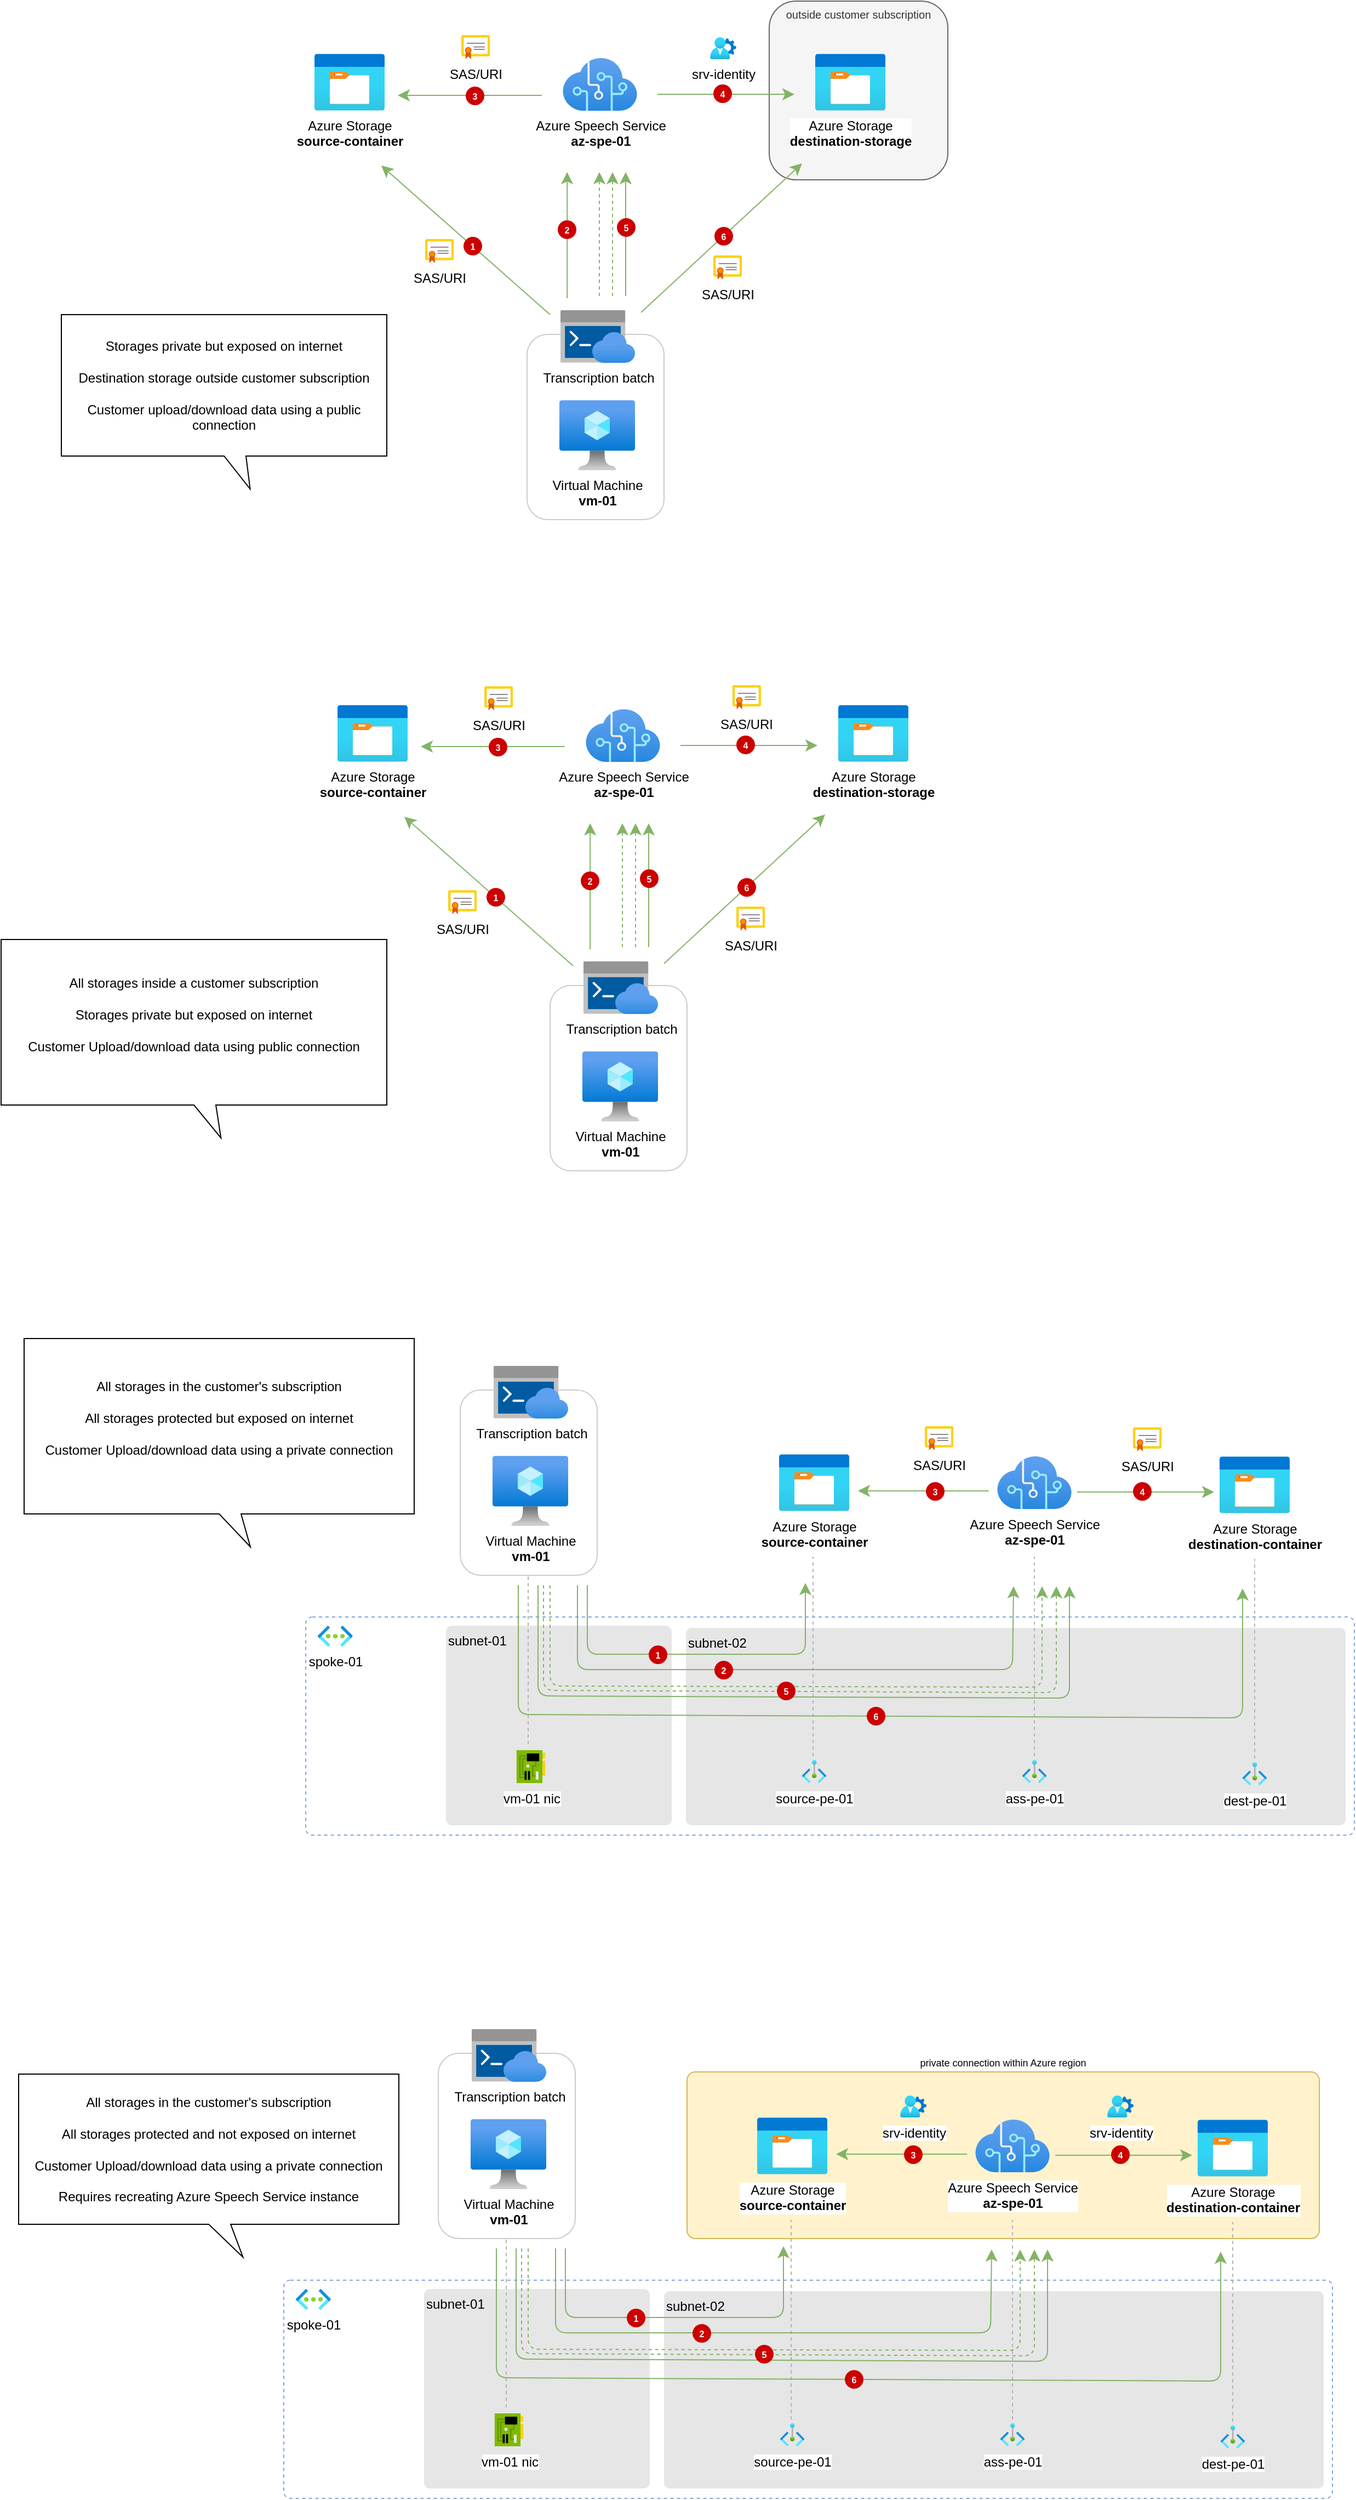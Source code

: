<mxfile version="24.2.5" type="device">
  <diagram name="Page-1" id="pKVs8s5-cChJ-_15PiiY">
    <mxGraphModel dx="1969" dy="2047" grid="0" gridSize="10" guides="1" tooltips="1" connect="1" arrows="1" fold="1" page="0" pageScale="1" pageWidth="827" pageHeight="1169" math="0" shadow="0">
      <root>
        <mxCell id="0" />
        <mxCell id="1" parent="0" />
        <mxCell id="bi552R5pM50yDAElmKXV-3" value="outside customer subscription" style="rounded=1;whiteSpace=wrap;html=1;verticalAlign=top;fontSize=10;fillColor=#f5f5f5;fontColor=#333333;strokeColor=#666666;" parent="1" vertex="1">
          <mxGeometry x="497" y="-764" width="163" height="163" as="geometry" />
        </mxCell>
        <mxCell id="yt_dxRJa0kBL0gIdh01k-79" value="&lt;span style=&quot;font-family: Helvetica; font-size: 9px; font-style: normal; font-variant-ligatures: normal; font-variant-caps: normal; font-weight: 400; letter-spacing: normal; orphans: 2; text-align: center; text-indent: 0px; text-transform: none; widows: 2; word-spacing: 0px; -webkit-text-stroke-width: 0px; white-space: normal; background-color: rgb(255, 255, 255); text-decoration-thickness: initial; text-decoration-style: initial; text-decoration-color: initial; float: none; display: inline !important;&quot;&gt;private connection within Azure region&lt;/span&gt;" style="rounded=1;whiteSpace=wrap;html=1;fillColor=#fff2cc;strokeColor=#d6b656;verticalAlign=bottom;labelPosition=center;verticalLabelPosition=top;align=center;arcSize=5;fontColor=#000000;" parent="1" vertex="1">
          <mxGeometry x="422" y="1125" width="577" height="152" as="geometry" />
        </mxCell>
        <mxCell id="yt_dxRJa0kBL0gIdh01k-26" value="" style="rounded=1;whiteSpace=wrap;html=1;fillColor=none;dashed=1;strokeColor=#7EA6E0;arcSize=3;" parent="1" vertex="1">
          <mxGeometry x="54" y="1315" width="957" height="199" as="geometry" />
        </mxCell>
        <mxCell id="yt_dxRJa0kBL0gIdh01k-30" value="subnet-02" style="rounded=1;whiteSpace=wrap;html=1;strokeColor=none;fillColor=#E6E6E6;arcSize=3;align=left;verticalAlign=top;" parent="1" vertex="1">
          <mxGeometry x="401" y="1325" width="602" height="180" as="geometry" />
        </mxCell>
        <mxCell id="yt_dxRJa0kBL0gIdh01k-27" value="subnet-01" style="rounded=1;whiteSpace=wrap;html=1;strokeColor=none;fillColor=#E6E6E6;arcSize=3;align=left;verticalAlign=top;" parent="1" vertex="1">
          <mxGeometry x="182" y="1323" width="206" height="182" as="geometry" />
        </mxCell>
        <mxCell id="yt_dxRJa0kBL0gIdh01k-53" value="" style="endArrow=classic;html=1;rounded=1;fontSize=12;startSize=8;endSize=8;curved=0;fillColor=#d5e8d4;strokeColor=#82b366;" parent="1" edge="1">
          <mxGeometry width="50" height="50" relative="1" as="geometry">
            <mxPoint x="311" y="1286" as="sourcePoint" />
            <mxPoint x="510" y="1284" as="targetPoint" />
            <Array as="points">
              <mxPoint x="311" y="1349" />
              <mxPoint x="510" y="1349" />
            </Array>
          </mxGeometry>
        </mxCell>
        <mxCell id="yt_dxRJa0kBL0gIdh01k-1" value="Azure Speech Service&lt;div&gt;&lt;b&gt;az-spe-01&lt;/b&gt;&lt;/div&gt;" style="image;aspect=fixed;html=1;points=[];align=center;fontSize=12;image=img/lib/azure2/ai_machine_learning/Cognitive_Services.svg;" parent="1" vertex="1">
          <mxGeometry x="308.5" y="-712" width="68" height="48" as="geometry" />
        </mxCell>
        <mxCell id="yt_dxRJa0kBL0gIdh01k-3" value="Azure Storage&lt;div&gt;&lt;b&gt;source-container&lt;/b&gt;&lt;/div&gt;" style="image;aspect=fixed;html=1;points=[];align=center;fontSize=12;image=img/lib/azure2/general/Storage_Container.svg;" parent="1" vertex="1">
          <mxGeometry x="82" y="-716" width="64" height="52" as="geometry" />
        </mxCell>
        <mxCell id="yt_dxRJa0kBL0gIdh01k-4" value="Azure Storage&lt;div&gt;&lt;b&gt;destination-storage&lt;/b&gt;&lt;/div&gt;" style="image;aspect=fixed;html=1;points=[];align=center;fontSize=12;image=img/lib/azure2/general/Storage_Container.svg;" parent="1" vertex="1">
          <mxGeometry x="539" y="-716" width="64" height="52" as="geometry" />
        </mxCell>
        <mxCell id="yt_dxRJa0kBL0gIdh01k-8" value="" style="endArrow=classic;html=1;rounded=0;fontSize=12;startSize=8;endSize=8;curved=1;fillColor=#d5e8d4;strokeColor=#82b366;" parent="1" edge="1">
          <mxGeometry width="50" height="50" relative="1" as="geometry">
            <mxPoint x="297" y="-478" as="sourcePoint" />
            <mxPoint x="143" y="-614" as="targetPoint" />
          </mxGeometry>
        </mxCell>
        <mxCell id="yt_dxRJa0kBL0gIdh01k-9" value="" style="endArrow=classic;html=1;rounded=0;fontSize=12;startSize=8;endSize=8;curved=1;fillColor=#d5e8d4;strokeColor=#82b366;" parent="1" edge="1">
          <mxGeometry width="50" height="50" relative="1" as="geometry">
            <mxPoint x="395" y="-679" as="sourcePoint" />
            <mxPoint x="520" y="-679" as="targetPoint" />
          </mxGeometry>
        </mxCell>
        <mxCell id="yt_dxRJa0kBL0gIdh01k-10" value="" style="endArrow=classic;html=1;rounded=0;fontSize=12;startSize=8;endSize=8;curved=1;fillColor=#d5e8d4;strokeColor=#82b366;" parent="1" edge="1">
          <mxGeometry width="50" height="50" relative="1" as="geometry">
            <mxPoint x="312.58" y="-493" as="sourcePoint" />
            <mxPoint x="312.58" y="-608" as="targetPoint" />
          </mxGeometry>
        </mxCell>
        <mxCell id="yt_dxRJa0kBL0gIdh01k-11" value="" style="endArrow=classic;html=1;rounded=0;fontSize=12;startSize=8;endSize=8;curved=1;fillColor=#d5e8d4;strokeColor=#82b366;" parent="1" edge="1">
          <mxGeometry width="50" height="50" relative="1" as="geometry">
            <mxPoint x="289.5" y="-678" as="sourcePoint" />
            <mxPoint x="158" y="-678" as="targetPoint" />
          </mxGeometry>
        </mxCell>
        <mxCell id="yt_dxRJa0kBL0gIdh01k-12" value="" style="endArrow=classic;html=1;rounded=0;fontSize=12;startSize=8;endSize=8;curved=1;fillColor=#d5e8d4;strokeColor=#82b366;dashed=1;" parent="1" edge="1">
          <mxGeometry width="50" height="50" relative="1" as="geometry">
            <mxPoint x="342" y="-495" as="sourcePoint" />
            <mxPoint x="342" y="-608" as="targetPoint" />
          </mxGeometry>
        </mxCell>
        <mxCell id="yt_dxRJa0kBL0gIdh01k-13" value="" style="endArrow=classic;html=1;rounded=0;fontSize=12;startSize=8;endSize=8;curved=1;fillColor=#d5e8d4;strokeColor=#82b366;" parent="1" edge="1">
          <mxGeometry width="50" height="50" relative="1" as="geometry">
            <mxPoint x="380" y="-480" as="sourcePoint" />
            <mxPoint x="527" y="-616" as="targetPoint" />
          </mxGeometry>
        </mxCell>
        <mxCell id="yt_dxRJa0kBL0gIdh01k-14" value="1" style="ellipse;whiteSpace=wrap;html=1;aspect=fixed;strokeColor=none;fillColor=#CC0000;fontColor=#FFFFFF;fontStyle=1;fontSize=8;" parent="1" vertex="1">
          <mxGeometry x="218" y="-549" width="17" height="17" as="geometry" />
        </mxCell>
        <mxCell id="yt_dxRJa0kBL0gIdh01k-15" value="2" style="ellipse;whiteSpace=wrap;html=1;aspect=fixed;strokeColor=none;fillColor=#CC0000;fontColor=#FFFFFF;fontStyle=1;fontSize=8;" parent="1" vertex="1">
          <mxGeometry x="304" y="-564" width="17" height="17" as="geometry" />
        </mxCell>
        <mxCell id="yt_dxRJa0kBL0gIdh01k-16" value="3" style="ellipse;whiteSpace=wrap;html=1;aspect=fixed;strokeColor=none;fillColor=#CC0000;fontColor=#FFFFFF;fontStyle=1;fontSize=8;" parent="1" vertex="1">
          <mxGeometry x="220" y="-686" width="17" height="17" as="geometry" />
        </mxCell>
        <mxCell id="yt_dxRJa0kBL0gIdh01k-17" value="4" style="ellipse;whiteSpace=wrap;html=1;aspect=fixed;strokeColor=none;fillColor=#CC0000;fontColor=#FFFFFF;fontStyle=1;fontSize=8;" parent="1" vertex="1">
          <mxGeometry x="446" y="-688" width="17" height="17" as="geometry" />
        </mxCell>
        <mxCell id="yt_dxRJa0kBL0gIdh01k-19" value="6" style="ellipse;whiteSpace=wrap;html=1;aspect=fixed;strokeColor=none;fillColor=#CC0000;fontColor=#FFFFFF;fontStyle=1;fontSize=8;" parent="1" vertex="1">
          <mxGeometry x="447" y="-558" width="17" height="17" as="geometry" />
        </mxCell>
        <mxCell id="yt_dxRJa0kBL0gIdh01k-22" value="" style="endArrow=classic;html=1;rounded=0;fontSize=12;startSize=8;endSize=8;curved=1;fillColor=#d5e8d4;strokeColor=#82b366;dashed=1;" parent="1" edge="1">
          <mxGeometry width="50" height="50" relative="1" as="geometry">
            <mxPoint x="354" y="-495" as="sourcePoint" />
            <mxPoint x="354" y="-608" as="targetPoint" />
          </mxGeometry>
        </mxCell>
        <mxCell id="yt_dxRJa0kBL0gIdh01k-23" value="" style="endArrow=classic;html=1;rounded=0;fontSize=12;startSize=8;endSize=8;curved=1;fillColor=#d5e8d4;strokeColor=#82b366;" parent="1" edge="1">
          <mxGeometry width="50" height="50" relative="1" as="geometry">
            <mxPoint x="366" y="-495" as="sourcePoint" />
            <mxPoint x="366" y="-608" as="targetPoint" />
          </mxGeometry>
        </mxCell>
        <mxCell id="yt_dxRJa0kBL0gIdh01k-18" value="5" style="ellipse;whiteSpace=wrap;html=1;aspect=fixed;strokeColor=none;fillColor=#CC0000;fontColor=#FFFFFF;fontStyle=1;fontSize=8;" parent="1" vertex="1">
          <mxGeometry x="358" y="-566" width="17" height="17" as="geometry" />
        </mxCell>
        <mxCell id="yt_dxRJa0kBL0gIdh01k-24" value="Azure Storage&lt;div&gt;&lt;b&gt;source-container&lt;/b&gt;&lt;/div&gt;" style="image;aspect=fixed;html=1;points=[];align=center;fontSize=12;image=img/lib/azure2/general/Storage_Container.svg;" parent="1" vertex="1">
          <mxGeometry x="486" y="1166.5" width="64" height="52" as="geometry" />
        </mxCell>
        <mxCell id="yt_dxRJa0kBL0gIdh01k-25" value="spoke-01" style="image;aspect=fixed;html=1;points=[];align=center;fontSize=12;image=img/lib/azure2/networking/Virtual_Networks.svg;" parent="1" vertex="1">
          <mxGeometry x="65" y="1323" width="31.83" height="19" as="geometry" />
        </mxCell>
        <mxCell id="yt_dxRJa0kBL0gIdh01k-31" value="Azure Storage&lt;div&gt;&lt;b&gt;destination-container&lt;/b&gt;&lt;/div&gt;" style="image;aspect=fixed;html=1;points=[];align=center;fontSize=12;image=img/lib/azure2/general/Storage_Container.svg;" parent="1" vertex="1">
          <mxGeometry x="888" y="1168.5" width="64" height="52" as="geometry" />
        </mxCell>
        <mxCell id="yt_dxRJa0kBL0gIdh01k-32" value="source-pe-01" style="image;aspect=fixed;html=1;points=[];align=center;fontSize=12;image=img/lib/azure2/other/Private_Endpoints.svg;" parent="1" vertex="1">
          <mxGeometry x="506.96" y="1445.5" width="22.08" height="21" as="geometry" />
        </mxCell>
        <mxCell id="yt_dxRJa0kBL0gIdh01k-33" value="dest-pe-01" style="image;aspect=fixed;html=1;points=[];align=center;fontSize=12;image=img/lib/azure2/other/Private_Endpoints.svg;" parent="1" vertex="1">
          <mxGeometry x="908.96" y="1447.5" width="22.08" height="21" as="geometry" />
        </mxCell>
        <mxCell id="yt_dxRJa0kBL0gIdh01k-34" value="vm-01 nic" style="image;sketch=0;aspect=fixed;html=1;points=[];align=center;fontSize=12;image=img/lib/mscae/NetworkInterfaceCard.svg;" parent="1" vertex="1">
          <mxGeometry x="246.3" y="1436.5" width="26.4" height="30" as="geometry" />
        </mxCell>
        <mxCell id="yt_dxRJa0kBL0gIdh01k-35" value="" style="endArrow=none;dashed=1;html=1;strokeWidth=1;rounded=0;fontSize=12;startSize=8;endSize=8;curved=1;fillColor=#f5f5f5;strokeColor=#B3B3B3;" parent="1" edge="1">
          <mxGeometry width="50" height="50" relative="1" as="geometry">
            <mxPoint x="257" y="1431" as="sourcePoint" />
            <mxPoint x="257" y="1278" as="targetPoint" />
          </mxGeometry>
        </mxCell>
        <mxCell id="yt_dxRJa0kBL0gIdh01k-36" value="" style="group" parent="1" vertex="1" connectable="0">
          <mxGeometry x="195" y="1086" width="125" height="191" as="geometry" />
        </mxCell>
        <mxCell id="yt_dxRJa0kBL0gIdh01k-7" value="" style="rounded=1;whiteSpace=wrap;html=1;fillColor=none;strokeColor=#CCCCCC;" parent="yt_dxRJa0kBL0gIdh01k-36" vertex="1">
          <mxGeometry y="22" width="125" height="169" as="geometry" />
        </mxCell>
        <mxCell id="yt_dxRJa0kBL0gIdh01k-5" value="Transcription batch" style="image;aspect=fixed;html=1;points=[];align=center;fontSize=12;image=img/lib/azure2/preview/Azure_Cloud_Shell.svg;" parent="yt_dxRJa0kBL0gIdh01k-36" vertex="1">
          <mxGeometry x="30.5" width="68" height="48" as="geometry" />
        </mxCell>
        <mxCell id="yt_dxRJa0kBL0gIdh01k-6" value="Virtual Machine&lt;div&gt;&lt;b&gt;vm-01&lt;/b&gt;&lt;/div&gt;" style="image;aspect=fixed;html=1;points=[];align=center;fontSize=12;image=img/lib/azure2/compute/Virtual_Machine.svg;" parent="yt_dxRJa0kBL0gIdh01k-36" vertex="1">
          <mxGeometry x="29.5" y="82" width="69" height="64" as="geometry" />
        </mxCell>
        <mxCell id="yt_dxRJa0kBL0gIdh01k-37" value="" style="group" parent="1" vertex="1" connectable="0">
          <mxGeometry x="276" y="-482" width="125" height="191" as="geometry" />
        </mxCell>
        <mxCell id="yt_dxRJa0kBL0gIdh01k-38" value="" style="rounded=1;whiteSpace=wrap;html=1;fillColor=none;strokeColor=#CCCCCC;" parent="yt_dxRJa0kBL0gIdh01k-37" vertex="1">
          <mxGeometry y="22" width="125" height="169" as="geometry" />
        </mxCell>
        <mxCell id="yt_dxRJa0kBL0gIdh01k-39" value="Transcription batch" style="image;aspect=fixed;html=1;points=[];align=center;fontSize=12;image=img/lib/azure2/preview/Azure_Cloud_Shell.svg;" parent="yt_dxRJa0kBL0gIdh01k-37" vertex="1">
          <mxGeometry x="30.5" width="68" height="48" as="geometry" />
        </mxCell>
        <mxCell id="yt_dxRJa0kBL0gIdh01k-40" value="Virtual Machine&lt;div&gt;&lt;b&gt;vm-01&lt;/b&gt;&lt;/div&gt;" style="image;aspect=fixed;html=1;points=[];align=center;fontSize=12;image=img/lib/azure2/compute/Virtual_Machine.svg;" parent="yt_dxRJa0kBL0gIdh01k-37" vertex="1">
          <mxGeometry x="29.5" y="82" width="69" height="64" as="geometry" />
        </mxCell>
        <mxCell id="yt_dxRJa0kBL0gIdh01k-41" value="" style="endArrow=none;dashed=1;html=1;strokeWidth=1;rounded=0;fontSize=12;startSize=8;endSize=8;curved=1;fillColor=#f5f5f5;strokeColor=#B3B3B3;" parent="1" edge="1">
          <mxGeometry width="50" height="50" relative="1" as="geometry">
            <mxPoint x="517" y="1442" as="sourcePoint" />
            <mxPoint x="517" y="1260" as="targetPoint" />
          </mxGeometry>
        </mxCell>
        <mxCell id="yt_dxRJa0kBL0gIdh01k-42" value="" style="endArrow=none;dashed=1;html=1;strokeWidth=1;rounded=0;fontSize=12;startSize=8;endSize=8;curved=1;fillColor=#f5f5f5;strokeColor=#B3B3B3;" parent="1" edge="1">
          <mxGeometry width="50" height="50" relative="1" as="geometry">
            <mxPoint x="920" y="1444" as="sourcePoint" />
            <mxPoint x="920" y="1262" as="targetPoint" />
          </mxGeometry>
        </mxCell>
        <mxCell id="yt_dxRJa0kBL0gIdh01k-43" value="Azure Speech Service&lt;div&gt;&lt;b&gt;az-spe-01&lt;/b&gt;&lt;/div&gt;" style="image;aspect=fixed;html=1;points=[];align=center;fontSize=12;image=img/lib/azure2/ai_machine_learning/Cognitive_Services.svg;" parent="1" vertex="1">
          <mxGeometry x="685" y="1168.5" width="68" height="48" as="geometry" />
        </mxCell>
        <mxCell id="yt_dxRJa0kBL0gIdh01k-46" value="ass-pe-01" style="image;aspect=fixed;html=1;points=[];align=center;fontSize=12;image=img/lib/azure2/other/Private_Endpoints.svg;" parent="1" vertex="1">
          <mxGeometry x="707.96" y="1445.5" width="22.08" height="21" as="geometry" />
        </mxCell>
        <mxCell id="yt_dxRJa0kBL0gIdh01k-47" value="" style="endArrow=none;dashed=1;html=1;strokeWidth=1;rounded=0;fontSize=12;startSize=8;endSize=8;curved=1;fillColor=#f5f5f5;strokeColor=#B3B3B3;" parent="1" edge="1">
          <mxGeometry width="50" height="50" relative="1" as="geometry">
            <mxPoint x="719" y="1442" as="sourcePoint" />
            <mxPoint x="719" y="1260" as="targetPoint" />
          </mxGeometry>
        </mxCell>
        <mxCell id="yt_dxRJa0kBL0gIdh01k-52" value="" style="endArrow=classic;html=1;rounded=1;fontSize=12;startSize=8;endSize=8;curved=0;fillColor=#d5e8d4;strokeColor=#82b366;" parent="1" edge="1">
          <mxGeometry width="50" height="50" relative="1" as="geometry">
            <mxPoint x="302" y="1286" as="sourcePoint" />
            <mxPoint x="700" y="1287" as="targetPoint" />
            <Array as="points">
              <mxPoint x="302" y="1363" />
              <mxPoint x="699" y="1363" />
            </Array>
          </mxGeometry>
        </mxCell>
        <mxCell id="yt_dxRJa0kBL0gIdh01k-50" value="1" style="ellipse;whiteSpace=wrap;html=1;aspect=fixed;strokeColor=none;fillColor=#CC0000;fontColor=#FFFFFF;fontStyle=1;fontSize=8;" parent="1" vertex="1">
          <mxGeometry x="367" y="1341" width="17" height="17" as="geometry" />
        </mxCell>
        <mxCell id="yt_dxRJa0kBL0gIdh01k-54" value="2" style="ellipse;whiteSpace=wrap;html=1;aspect=fixed;strokeColor=none;fillColor=#CC0000;fontColor=#FFFFFF;fontStyle=1;fontSize=8;" parent="1" vertex="1">
          <mxGeometry x="427" y="1355" width="17" height="17" as="geometry" />
        </mxCell>
        <mxCell id="yt_dxRJa0kBL0gIdh01k-57" value="" style="endArrow=classic;html=1;rounded=0;fontSize=12;startSize=8;endSize=8;curved=1;fillColor=#d5e8d4;strokeColor=#82b366;" parent="1" edge="1">
          <mxGeometry width="50" height="50" relative="1" as="geometry">
            <mxPoint x="677.5" y="1200" as="sourcePoint" />
            <mxPoint x="558" y="1200" as="targetPoint" />
          </mxGeometry>
        </mxCell>
        <mxCell id="yt_dxRJa0kBL0gIdh01k-58" value="3" style="ellipse;whiteSpace=wrap;html=1;aspect=fixed;strokeColor=none;fillColor=#CC0000;fontColor=#FFFFFF;fontStyle=1;fontSize=8;" parent="1" vertex="1">
          <mxGeometry x="620" y="1192" width="17" height="17" as="geometry" />
        </mxCell>
        <mxCell id="yt_dxRJa0kBL0gIdh01k-59" value="" style="endArrow=classic;html=1;rounded=0;fontSize=12;startSize=8;endSize=8;curved=1;fillColor=#d5e8d4;strokeColor=#82b366;" parent="1" edge="1">
          <mxGeometry width="50" height="50" relative="1" as="geometry">
            <mxPoint x="758" y="1201" as="sourcePoint" />
            <mxPoint x="883" y="1201" as="targetPoint" />
          </mxGeometry>
        </mxCell>
        <mxCell id="yt_dxRJa0kBL0gIdh01k-60" value="4" style="ellipse;whiteSpace=wrap;html=1;aspect=fixed;strokeColor=none;fillColor=#CC0000;fontColor=#FFFFFF;fontStyle=1;fontSize=8;" parent="1" vertex="1">
          <mxGeometry x="809" y="1192" width="17" height="17" as="geometry" />
        </mxCell>
        <mxCell id="yt_dxRJa0kBL0gIdh01k-62" value="" style="endArrow=classic;html=1;rounded=1;fontSize=12;startSize=8;endSize=8;curved=0;fillColor=#d5e8d4;strokeColor=#82b366;dashed=1;" parent="1" edge="1">
          <mxGeometry width="50" height="50" relative="1" as="geometry">
            <mxPoint x="271" y="1286" as="sourcePoint" />
            <mxPoint x="739" y="1287" as="targetPoint" />
            <Array as="points">
              <mxPoint x="271" y="1382" />
              <mxPoint x="739" y="1384" />
            </Array>
          </mxGeometry>
        </mxCell>
        <mxCell id="yt_dxRJa0kBL0gIdh01k-63" value="" style="endArrow=classic;html=1;rounded=1;fontSize=12;startSize=8;endSize=8;curved=0;fillColor=#d5e8d4;strokeColor=#82b366;dashed=1;" parent="1" edge="1">
          <mxGeometry width="50" height="50" relative="1" as="geometry">
            <mxPoint x="277" y="1286" as="sourcePoint" />
            <mxPoint x="726" y="1287" as="targetPoint" />
            <Array as="points">
              <mxPoint x="277" y="1378" />
              <mxPoint x="726" y="1379" />
            </Array>
          </mxGeometry>
        </mxCell>
        <mxCell id="yt_dxRJa0kBL0gIdh01k-64" value="" style="endArrow=classic;html=1;rounded=1;fontSize=12;startSize=8;endSize=8;curved=0;fillColor=#d5e8d4;strokeColor=#82b366;" parent="1" edge="1">
          <mxGeometry width="50" height="50" relative="1" as="geometry">
            <mxPoint x="266" y="1286" as="sourcePoint" />
            <mxPoint x="751" y="1287" as="targetPoint" />
            <Array as="points">
              <mxPoint x="266" y="1387" />
              <mxPoint x="751" y="1389" />
            </Array>
          </mxGeometry>
        </mxCell>
        <mxCell id="yt_dxRJa0kBL0gIdh01k-65" value="5" style="ellipse;whiteSpace=wrap;html=1;aspect=fixed;strokeColor=none;fillColor=#CC0000;fontColor=#FFFFFF;fontStyle=1;fontSize=8;" parent="1" vertex="1">
          <mxGeometry x="484" y="1374" width="17" height="17" as="geometry" />
        </mxCell>
        <mxCell id="yt_dxRJa0kBL0gIdh01k-66" value="" style="endArrow=classic;html=1;rounded=1;fontSize=12;startSize=8;endSize=8;curved=0;fillColor=#d5e8d4;strokeColor=#82b366;" parent="1" edge="1">
          <mxGeometry width="50" height="50" relative="1" as="geometry">
            <mxPoint x="248" y="1286" as="sourcePoint" />
            <mxPoint x="909" y="1289" as="targetPoint" />
            <Array as="points">
              <mxPoint x="248" y="1404" />
              <mxPoint x="909" y="1407" />
            </Array>
          </mxGeometry>
        </mxCell>
        <mxCell id="yt_dxRJa0kBL0gIdh01k-67" value="6" style="ellipse;whiteSpace=wrap;html=1;aspect=fixed;strokeColor=none;fillColor=#CC0000;fontColor=#FFFFFF;fontStyle=1;fontSize=8;" parent="1" vertex="1">
          <mxGeometry x="566" y="1397" width="17" height="17" as="geometry" />
        </mxCell>
        <mxCell id="yt_dxRJa0kBL0gIdh01k-81" value="srv-identity" style="image;aspect=fixed;html=1;points=[];align=center;fontSize=12;image=img/lib/azure2/identity/User_Settings.svg;" parent="1" vertex="1">
          <mxGeometry x="616.56" y="1146.5" width="23.89" height="20" as="geometry" />
        </mxCell>
        <mxCell id="yt_dxRJa0kBL0gIdh01k-82" value="SAS/URI" style="image;sketch=0;aspect=fixed;html=1;points=[];align=center;fontSize=12;image=img/lib/mscae/Certificate.svg;" parent="1" vertex="1">
          <mxGeometry x="216" y="-733" width="26.19" height="22" as="geometry" />
        </mxCell>
        <mxCell id="yt_dxRJa0kBL0gIdh01k-83" value="SAS/URI" style="image;sketch=0;aspect=fixed;html=1;points=[];align=center;fontSize=12;image=img/lib/mscae/Certificate.svg;" parent="1" vertex="1">
          <mxGeometry x="446" y="-532" width="26.19" height="22" as="geometry" />
        </mxCell>
        <mxCell id="yt_dxRJa0kBL0gIdh01k-84" value="srv-identity" style="image;aspect=fixed;html=1;points=[];align=center;fontSize=12;image=img/lib/azure2/identity/User_Settings.svg;" parent="1" vertex="1">
          <mxGeometry x="805.56" y="1146.5" width="23.89" height="20" as="geometry" />
        </mxCell>
        <mxCell id="bi552R5pM50yDAElmKXV-2" value="srv-identity" style="image;aspect=fixed;html=1;points=[];align=center;fontSize=12;image=img/lib/azure2/identity/User_Settings.svg;" parent="1" vertex="1">
          <mxGeometry x="443.0" y="-731" width="23.89" height="20" as="geometry" />
        </mxCell>
        <mxCell id="bi552R5pM50yDAElmKXV-4" value="SAS/URI" style="image;sketch=0;aspect=fixed;html=1;points=[];align=center;fontSize=12;image=img/lib/mscae/Certificate.svg;" parent="1" vertex="1">
          <mxGeometry x="183" y="-547" width="26.19" height="22" as="geometry" />
        </mxCell>
        <mxCell id="bi552R5pM50yDAElmKXV-7" value="Azure Speech Service&lt;div&gt;&lt;b&gt;az-spe-01&lt;/b&gt;&lt;/div&gt;" style="image;aspect=fixed;html=1;points=[];align=center;fontSize=12;image=img/lib/azure2/ai_machine_learning/Cognitive_Services.svg;" parent="1" vertex="1">
          <mxGeometry x="329.5" y="-118" width="68" height="48" as="geometry" />
        </mxCell>
        <mxCell id="bi552R5pM50yDAElmKXV-8" value="Azure Storage&lt;div&gt;&lt;b&gt;source-container&lt;/b&gt;&lt;/div&gt;" style="image;aspect=fixed;html=1;points=[];align=center;fontSize=12;image=img/lib/azure2/general/Storage_Container.svg;" parent="1" vertex="1">
          <mxGeometry x="103" y="-122" width="64" height="52" as="geometry" />
        </mxCell>
        <mxCell id="bi552R5pM50yDAElmKXV-9" value="Azure Storage&lt;div&gt;&lt;b&gt;destination-storage&lt;/b&gt;&lt;/div&gt;" style="image;aspect=fixed;html=1;points=[];align=center;fontSize=12;image=img/lib/azure2/general/Storage_Container.svg;" parent="1" vertex="1">
          <mxGeometry x="560" y="-122" width="64" height="52" as="geometry" />
        </mxCell>
        <mxCell id="bi552R5pM50yDAElmKXV-10" value="" style="endArrow=classic;html=1;rounded=0;fontSize=12;startSize=8;endSize=8;curved=1;fillColor=#d5e8d4;strokeColor=#82b366;" parent="1" edge="1">
          <mxGeometry width="50" height="50" relative="1" as="geometry">
            <mxPoint x="318" y="116" as="sourcePoint" />
            <mxPoint x="164" y="-20" as="targetPoint" />
          </mxGeometry>
        </mxCell>
        <mxCell id="bi552R5pM50yDAElmKXV-11" value="" style="endArrow=classic;html=1;rounded=0;fontSize=12;startSize=8;endSize=8;curved=1;fillColor=#d5e8d4;strokeColor=#82b366;" parent="1" edge="1">
          <mxGeometry width="50" height="50" relative="1" as="geometry">
            <mxPoint x="416" y="-85" as="sourcePoint" />
            <mxPoint x="541" y="-85" as="targetPoint" />
          </mxGeometry>
        </mxCell>
        <mxCell id="bi552R5pM50yDAElmKXV-12" value="" style="endArrow=classic;html=1;rounded=0;fontSize=12;startSize=8;endSize=8;curved=1;fillColor=#d5e8d4;strokeColor=#82b366;" parent="1" edge="1">
          <mxGeometry width="50" height="50" relative="1" as="geometry">
            <mxPoint x="333.58" y="101" as="sourcePoint" />
            <mxPoint x="333.58" y="-14" as="targetPoint" />
          </mxGeometry>
        </mxCell>
        <mxCell id="bi552R5pM50yDAElmKXV-13" value="" style="endArrow=classic;html=1;rounded=0;fontSize=12;startSize=8;endSize=8;curved=1;fillColor=#d5e8d4;strokeColor=#82b366;" parent="1" edge="1">
          <mxGeometry width="50" height="50" relative="1" as="geometry">
            <mxPoint x="310.5" y="-84" as="sourcePoint" />
            <mxPoint x="179" y="-84" as="targetPoint" />
          </mxGeometry>
        </mxCell>
        <mxCell id="bi552R5pM50yDAElmKXV-14" value="" style="endArrow=classic;html=1;rounded=0;fontSize=12;startSize=8;endSize=8;curved=1;fillColor=#d5e8d4;strokeColor=#82b366;dashed=1;" parent="1" edge="1">
          <mxGeometry width="50" height="50" relative="1" as="geometry">
            <mxPoint x="363" y="99" as="sourcePoint" />
            <mxPoint x="363" y="-14" as="targetPoint" />
          </mxGeometry>
        </mxCell>
        <mxCell id="bi552R5pM50yDAElmKXV-15" value="" style="endArrow=classic;html=1;rounded=0;fontSize=12;startSize=8;endSize=8;curved=1;fillColor=#d5e8d4;strokeColor=#82b366;" parent="1" edge="1">
          <mxGeometry width="50" height="50" relative="1" as="geometry">
            <mxPoint x="401" y="114" as="sourcePoint" />
            <mxPoint x="548" y="-22" as="targetPoint" />
          </mxGeometry>
        </mxCell>
        <mxCell id="bi552R5pM50yDAElmKXV-16" value="1" style="ellipse;whiteSpace=wrap;html=1;aspect=fixed;strokeColor=none;fillColor=#CC0000;fontColor=#FFFFFF;fontStyle=1;fontSize=8;" parent="1" vertex="1">
          <mxGeometry x="239" y="45" width="17" height="17" as="geometry" />
        </mxCell>
        <mxCell id="bi552R5pM50yDAElmKXV-17" value="2" style="ellipse;whiteSpace=wrap;html=1;aspect=fixed;strokeColor=none;fillColor=#CC0000;fontColor=#FFFFFF;fontStyle=1;fontSize=8;" parent="1" vertex="1">
          <mxGeometry x="325" y="30" width="17" height="17" as="geometry" />
        </mxCell>
        <mxCell id="bi552R5pM50yDAElmKXV-18" value="3" style="ellipse;whiteSpace=wrap;html=1;aspect=fixed;strokeColor=none;fillColor=#CC0000;fontColor=#FFFFFF;fontStyle=1;fontSize=8;" parent="1" vertex="1">
          <mxGeometry x="241" y="-92" width="17" height="17" as="geometry" />
        </mxCell>
        <mxCell id="bi552R5pM50yDAElmKXV-19" value="4" style="ellipse;whiteSpace=wrap;html=1;aspect=fixed;strokeColor=none;fillColor=#CC0000;fontColor=#FFFFFF;fontStyle=1;fontSize=8;" parent="1" vertex="1">
          <mxGeometry x="467" y="-94" width="17" height="17" as="geometry" />
        </mxCell>
        <mxCell id="bi552R5pM50yDAElmKXV-20" value="6" style="ellipse;whiteSpace=wrap;html=1;aspect=fixed;strokeColor=none;fillColor=#CC0000;fontColor=#FFFFFF;fontStyle=1;fontSize=8;" parent="1" vertex="1">
          <mxGeometry x="468" y="36" width="17" height="17" as="geometry" />
        </mxCell>
        <mxCell id="bi552R5pM50yDAElmKXV-21" value="" style="endArrow=classic;html=1;rounded=0;fontSize=12;startSize=8;endSize=8;curved=1;fillColor=#d5e8d4;strokeColor=#82b366;dashed=1;" parent="1" edge="1">
          <mxGeometry width="50" height="50" relative="1" as="geometry">
            <mxPoint x="375" y="99" as="sourcePoint" />
            <mxPoint x="375" y="-14" as="targetPoint" />
          </mxGeometry>
        </mxCell>
        <mxCell id="bi552R5pM50yDAElmKXV-22" value="" style="endArrow=classic;html=1;rounded=0;fontSize=12;startSize=8;endSize=8;curved=1;fillColor=#d5e8d4;strokeColor=#82b366;" parent="1" edge="1">
          <mxGeometry width="50" height="50" relative="1" as="geometry">
            <mxPoint x="387" y="99" as="sourcePoint" />
            <mxPoint x="387" y="-14" as="targetPoint" />
          </mxGeometry>
        </mxCell>
        <mxCell id="bi552R5pM50yDAElmKXV-23" value="5" style="ellipse;whiteSpace=wrap;html=1;aspect=fixed;strokeColor=none;fillColor=#CC0000;fontColor=#FFFFFF;fontStyle=1;fontSize=8;" parent="1" vertex="1">
          <mxGeometry x="379" y="28" width="17" height="17" as="geometry" />
        </mxCell>
        <mxCell id="bi552R5pM50yDAElmKXV-24" value="" style="group" parent="1" vertex="1" connectable="0">
          <mxGeometry x="297" y="112" width="125" height="191" as="geometry" />
        </mxCell>
        <mxCell id="bi552R5pM50yDAElmKXV-25" value="" style="rounded=1;whiteSpace=wrap;html=1;fillColor=none;strokeColor=#CCCCCC;" parent="bi552R5pM50yDAElmKXV-24" vertex="1">
          <mxGeometry y="22" width="125" height="169" as="geometry" />
        </mxCell>
        <mxCell id="bi552R5pM50yDAElmKXV-26" value="Transcription batch" style="image;aspect=fixed;html=1;points=[];align=center;fontSize=12;image=img/lib/azure2/preview/Azure_Cloud_Shell.svg;" parent="bi552R5pM50yDAElmKXV-24" vertex="1">
          <mxGeometry x="30.5" width="68" height="48" as="geometry" />
        </mxCell>
        <mxCell id="bi552R5pM50yDAElmKXV-27" value="Virtual Machine&lt;div&gt;&lt;b&gt;vm-01&lt;/b&gt;&lt;/div&gt;" style="image;aspect=fixed;html=1;points=[];align=center;fontSize=12;image=img/lib/azure2/compute/Virtual_Machine.svg;" parent="bi552R5pM50yDAElmKXV-24" vertex="1">
          <mxGeometry x="29.5" y="82" width="69" height="64" as="geometry" />
        </mxCell>
        <mxCell id="bi552R5pM50yDAElmKXV-28" value="SAS/URI" style="image;sketch=0;aspect=fixed;html=1;points=[];align=center;fontSize=12;image=img/lib/mscae/Certificate.svg;" parent="1" vertex="1">
          <mxGeometry x="237" y="-139" width="26.19" height="22" as="geometry" />
        </mxCell>
        <mxCell id="bi552R5pM50yDAElmKXV-29" value="SAS/URI" style="image;sketch=0;aspect=fixed;html=1;points=[];align=center;fontSize=12;image=img/lib/mscae/Certificate.svg;" parent="1" vertex="1">
          <mxGeometry x="467" y="62" width="26.19" height="22" as="geometry" />
        </mxCell>
        <mxCell id="bi552R5pM50yDAElmKXV-31" value="SAS/URI" style="image;sketch=0;aspect=fixed;html=1;points=[];align=center;fontSize=12;image=img/lib/mscae/Certificate.svg;" parent="1" vertex="1">
          <mxGeometry x="204" y="47" width="26.19" height="22" as="geometry" />
        </mxCell>
        <mxCell id="bi552R5pM50yDAElmKXV-32" value="SAS/URI" style="image;sketch=0;aspect=fixed;html=1;points=[];align=center;fontSize=12;image=img/lib/mscae/Certificate.svg;" parent="1" vertex="1">
          <mxGeometry x="463.4" y="-140" width="26.19" height="22" as="geometry" />
        </mxCell>
        <mxCell id="bi552R5pM50yDAElmKXV-33" value="All storages in the customer&#39;s subscription&lt;br&gt;&lt;br&gt;&lt;div&gt;All storages protected but exposed on internet&lt;br&gt;&lt;br&gt;&lt;/div&gt;&lt;div&gt;Customer Upload/download data using a private connection&lt;br&gt;&lt;br&gt;&lt;/div&gt;" style="shape=callout;whiteSpace=wrap;html=1;perimeter=calloutPerimeter;position2=0.58;" parent="1" vertex="1">
          <mxGeometry x="-183" y="456" width="356" height="190" as="geometry" />
        </mxCell>
        <mxCell id="bi552R5pM50yDAElmKXV-35" value="" style="rounded=1;whiteSpace=wrap;html=1;fillColor=none;dashed=1;strokeColor=#7EA6E0;arcSize=3;" parent="1" vertex="1">
          <mxGeometry x="74" y="710" width="957" height="199" as="geometry" />
        </mxCell>
        <mxCell id="bi552R5pM50yDAElmKXV-36" value="subnet-02" style="rounded=1;whiteSpace=wrap;html=1;strokeColor=none;fillColor=#E6E6E6;arcSize=3;align=left;verticalAlign=top;" parent="1" vertex="1">
          <mxGeometry x="421" y="720" width="602" height="180" as="geometry" />
        </mxCell>
        <mxCell id="bi552R5pM50yDAElmKXV-37" value="subnet-01" style="rounded=1;whiteSpace=wrap;html=1;strokeColor=none;fillColor=#E6E6E6;arcSize=3;align=left;verticalAlign=top;" parent="1" vertex="1">
          <mxGeometry x="202" y="718" width="206" height="182" as="geometry" />
        </mxCell>
        <mxCell id="bi552R5pM50yDAElmKXV-38" value="" style="endArrow=classic;html=1;rounded=1;fontSize=12;startSize=8;endSize=8;curved=0;fillColor=#d5e8d4;strokeColor=#82b366;" parent="1" edge="1">
          <mxGeometry width="50" height="50" relative="1" as="geometry">
            <mxPoint x="331" y="681" as="sourcePoint" />
            <mxPoint x="530" y="679" as="targetPoint" />
            <Array as="points">
              <mxPoint x="331" y="744" />
              <mxPoint x="530" y="744" />
            </Array>
          </mxGeometry>
        </mxCell>
        <mxCell id="bi552R5pM50yDAElmKXV-39" value="Azure Storage&lt;div&gt;&lt;b&gt;source-container&lt;/b&gt;&lt;/div&gt;" style="image;aspect=fixed;html=1;points=[];align=center;fontSize=12;image=img/lib/azure2/general/Storage_Container.svg;" parent="1" vertex="1">
          <mxGeometry x="506" y="561.5" width="64" height="52" as="geometry" />
        </mxCell>
        <mxCell id="bi552R5pM50yDAElmKXV-40" value="spoke-01" style="image;aspect=fixed;html=1;points=[];align=center;fontSize=12;image=img/lib/azure2/networking/Virtual_Networks.svg;" parent="1" vertex="1">
          <mxGeometry x="85" y="718" width="31.83" height="19" as="geometry" />
        </mxCell>
        <mxCell id="bi552R5pM50yDAElmKXV-41" value="Azure Storage&lt;div&gt;&lt;b&gt;destination-container&lt;/b&gt;&lt;/div&gt;" style="image;aspect=fixed;html=1;points=[];align=center;fontSize=12;image=img/lib/azure2/general/Storage_Container.svg;" parent="1" vertex="1">
          <mxGeometry x="908" y="563.5" width="64" height="52" as="geometry" />
        </mxCell>
        <mxCell id="bi552R5pM50yDAElmKXV-42" value="source-pe-01" style="image;aspect=fixed;html=1;points=[];align=center;fontSize=12;image=img/lib/azure2/other/Private_Endpoints.svg;" parent="1" vertex="1">
          <mxGeometry x="526.96" y="840.5" width="22.08" height="21" as="geometry" />
        </mxCell>
        <mxCell id="bi552R5pM50yDAElmKXV-43" value="dest-pe-01" style="image;aspect=fixed;html=1;points=[];align=center;fontSize=12;image=img/lib/azure2/other/Private_Endpoints.svg;" parent="1" vertex="1">
          <mxGeometry x="928.96" y="842.5" width="22.08" height="21" as="geometry" />
        </mxCell>
        <mxCell id="bi552R5pM50yDAElmKXV-44" value="vm-01 nic" style="image;sketch=0;aspect=fixed;html=1;points=[];align=center;fontSize=12;image=img/lib/mscae/NetworkInterfaceCard.svg;" parent="1" vertex="1">
          <mxGeometry x="266.3" y="831.5" width="26.4" height="30" as="geometry" />
        </mxCell>
        <mxCell id="bi552R5pM50yDAElmKXV-45" value="" style="endArrow=none;dashed=1;html=1;strokeWidth=1;rounded=0;fontSize=12;startSize=8;endSize=8;curved=1;fillColor=#f5f5f5;strokeColor=#B3B3B3;" parent="1" edge="1">
          <mxGeometry width="50" height="50" relative="1" as="geometry">
            <mxPoint x="277" y="826" as="sourcePoint" />
            <mxPoint x="277" y="673" as="targetPoint" />
          </mxGeometry>
        </mxCell>
        <mxCell id="bi552R5pM50yDAElmKXV-46" value="" style="group" parent="1" vertex="1" connectable="0">
          <mxGeometry x="215" y="481" width="125" height="191" as="geometry" />
        </mxCell>
        <mxCell id="bi552R5pM50yDAElmKXV-47" value="" style="rounded=1;whiteSpace=wrap;html=1;fillColor=none;strokeColor=#CCCCCC;" parent="bi552R5pM50yDAElmKXV-46" vertex="1">
          <mxGeometry y="22" width="125" height="169" as="geometry" />
        </mxCell>
        <mxCell id="bi552R5pM50yDAElmKXV-48" value="Transcription batch" style="image;aspect=fixed;html=1;points=[];align=center;fontSize=12;image=img/lib/azure2/preview/Azure_Cloud_Shell.svg;" parent="bi552R5pM50yDAElmKXV-46" vertex="1">
          <mxGeometry x="30.5" width="68" height="48" as="geometry" />
        </mxCell>
        <mxCell id="bi552R5pM50yDAElmKXV-49" value="Virtual Machine&lt;div&gt;&lt;b&gt;vm-01&lt;/b&gt;&lt;/div&gt;" style="image;aspect=fixed;html=1;points=[];align=center;fontSize=12;image=img/lib/azure2/compute/Virtual_Machine.svg;" parent="bi552R5pM50yDAElmKXV-46" vertex="1">
          <mxGeometry x="29.5" y="82" width="69" height="64" as="geometry" />
        </mxCell>
        <mxCell id="bi552R5pM50yDAElmKXV-50" value="" style="endArrow=none;dashed=1;html=1;strokeWidth=1;rounded=0;fontSize=12;startSize=8;endSize=8;curved=1;fillColor=#f5f5f5;strokeColor=#B3B3B3;" parent="1" edge="1">
          <mxGeometry width="50" height="50" relative="1" as="geometry">
            <mxPoint x="537" y="837" as="sourcePoint" />
            <mxPoint x="537" y="655" as="targetPoint" />
          </mxGeometry>
        </mxCell>
        <mxCell id="bi552R5pM50yDAElmKXV-51" value="" style="endArrow=none;dashed=1;html=1;strokeWidth=1;rounded=0;fontSize=12;startSize=8;endSize=8;curved=1;fillColor=#f5f5f5;strokeColor=#B3B3B3;" parent="1" edge="1">
          <mxGeometry width="50" height="50" relative="1" as="geometry">
            <mxPoint x="940" y="839" as="sourcePoint" />
            <mxPoint x="940" y="657" as="targetPoint" />
          </mxGeometry>
        </mxCell>
        <mxCell id="bi552R5pM50yDAElmKXV-52" value="Azure Speech Service&lt;div&gt;&lt;b&gt;az-spe-01&lt;/b&gt;&lt;/div&gt;" style="image;aspect=fixed;html=1;points=[];align=center;fontSize=12;image=img/lib/azure2/ai_machine_learning/Cognitive_Services.svg;" parent="1" vertex="1">
          <mxGeometry x="705" y="563.5" width="68" height="48" as="geometry" />
        </mxCell>
        <mxCell id="bi552R5pM50yDAElmKXV-53" value="ass-pe-01" style="image;aspect=fixed;html=1;points=[];align=center;fontSize=12;image=img/lib/azure2/other/Private_Endpoints.svg;" parent="1" vertex="1">
          <mxGeometry x="727.96" y="840.5" width="22.08" height="21" as="geometry" />
        </mxCell>
        <mxCell id="bi552R5pM50yDAElmKXV-54" value="" style="endArrow=none;dashed=1;html=1;strokeWidth=1;rounded=0;fontSize=12;startSize=8;endSize=8;curved=1;fillColor=#f5f5f5;strokeColor=#B3B3B3;" parent="1" edge="1">
          <mxGeometry width="50" height="50" relative="1" as="geometry">
            <mxPoint x="739" y="837" as="sourcePoint" />
            <mxPoint x="739" y="655" as="targetPoint" />
          </mxGeometry>
        </mxCell>
        <mxCell id="bi552R5pM50yDAElmKXV-55" value="" style="endArrow=classic;html=1;rounded=1;fontSize=12;startSize=8;endSize=8;curved=0;fillColor=#d5e8d4;strokeColor=#82b366;" parent="1" edge="1">
          <mxGeometry width="50" height="50" relative="1" as="geometry">
            <mxPoint x="322" y="681" as="sourcePoint" />
            <mxPoint x="720" y="682" as="targetPoint" />
            <Array as="points">
              <mxPoint x="322" y="758" />
              <mxPoint x="719" y="758" />
            </Array>
          </mxGeometry>
        </mxCell>
        <mxCell id="bi552R5pM50yDAElmKXV-56" value="1" style="ellipse;whiteSpace=wrap;html=1;aspect=fixed;strokeColor=none;fillColor=#CC0000;fontColor=#FFFFFF;fontStyle=1;fontSize=8;" parent="1" vertex="1">
          <mxGeometry x="387" y="736" width="17" height="17" as="geometry" />
        </mxCell>
        <mxCell id="bi552R5pM50yDAElmKXV-57" value="2" style="ellipse;whiteSpace=wrap;html=1;aspect=fixed;strokeColor=none;fillColor=#CC0000;fontColor=#FFFFFF;fontStyle=1;fontSize=8;" parent="1" vertex="1">
          <mxGeometry x="447" y="750" width="17" height="17" as="geometry" />
        </mxCell>
        <mxCell id="bi552R5pM50yDAElmKXV-58" value="" style="endArrow=classic;html=1;rounded=0;fontSize=12;startSize=8;endSize=8;curved=1;fillColor=#d5e8d4;strokeColor=#82b366;" parent="1" edge="1">
          <mxGeometry width="50" height="50" relative="1" as="geometry">
            <mxPoint x="697.5" y="595" as="sourcePoint" />
            <mxPoint x="578" y="595" as="targetPoint" />
          </mxGeometry>
        </mxCell>
        <mxCell id="bi552R5pM50yDAElmKXV-59" value="3" style="ellipse;whiteSpace=wrap;html=1;aspect=fixed;strokeColor=none;fillColor=#CC0000;fontColor=#FFFFFF;fontStyle=1;fontSize=8;" parent="1" vertex="1">
          <mxGeometry x="640" y="587" width="17" height="17" as="geometry" />
        </mxCell>
        <mxCell id="bi552R5pM50yDAElmKXV-60" value="" style="endArrow=classic;html=1;rounded=0;fontSize=12;startSize=8;endSize=8;curved=1;fillColor=#d5e8d4;strokeColor=#82b366;" parent="1" edge="1">
          <mxGeometry width="50" height="50" relative="1" as="geometry">
            <mxPoint x="778" y="596" as="sourcePoint" />
            <mxPoint x="903" y="596" as="targetPoint" />
          </mxGeometry>
        </mxCell>
        <mxCell id="bi552R5pM50yDAElmKXV-61" value="4" style="ellipse;whiteSpace=wrap;html=1;aspect=fixed;strokeColor=none;fillColor=#CC0000;fontColor=#FFFFFF;fontStyle=1;fontSize=8;" parent="1" vertex="1">
          <mxGeometry x="829" y="587" width="17" height="17" as="geometry" />
        </mxCell>
        <mxCell id="bi552R5pM50yDAElmKXV-62" value="" style="endArrow=classic;html=1;rounded=1;fontSize=12;startSize=8;endSize=8;curved=0;fillColor=#d5e8d4;strokeColor=#82b366;dashed=1;" parent="1" edge="1">
          <mxGeometry width="50" height="50" relative="1" as="geometry">
            <mxPoint x="291" y="681" as="sourcePoint" />
            <mxPoint x="759" y="682" as="targetPoint" />
            <Array as="points">
              <mxPoint x="291" y="777" />
              <mxPoint x="759" y="779" />
            </Array>
          </mxGeometry>
        </mxCell>
        <mxCell id="bi552R5pM50yDAElmKXV-63" value="" style="endArrow=classic;html=1;rounded=1;fontSize=12;startSize=8;endSize=8;curved=0;fillColor=#d5e8d4;strokeColor=#82b366;dashed=1;" parent="1" edge="1">
          <mxGeometry width="50" height="50" relative="1" as="geometry">
            <mxPoint x="297" y="681" as="sourcePoint" />
            <mxPoint x="746" y="682" as="targetPoint" />
            <Array as="points">
              <mxPoint x="297" y="773" />
              <mxPoint x="746" y="774" />
            </Array>
          </mxGeometry>
        </mxCell>
        <mxCell id="bi552R5pM50yDAElmKXV-64" value="" style="endArrow=classic;html=1;rounded=1;fontSize=12;startSize=8;endSize=8;curved=0;fillColor=#d5e8d4;strokeColor=#82b366;" parent="1" edge="1">
          <mxGeometry width="50" height="50" relative="1" as="geometry">
            <mxPoint x="286" y="681" as="sourcePoint" />
            <mxPoint x="771" y="682" as="targetPoint" />
            <Array as="points">
              <mxPoint x="286" y="782" />
              <mxPoint x="771" y="784" />
            </Array>
          </mxGeometry>
        </mxCell>
        <mxCell id="bi552R5pM50yDAElmKXV-65" value="5" style="ellipse;whiteSpace=wrap;html=1;aspect=fixed;strokeColor=none;fillColor=#CC0000;fontColor=#FFFFFF;fontStyle=1;fontSize=8;" parent="1" vertex="1">
          <mxGeometry x="504" y="769" width="17" height="17" as="geometry" />
        </mxCell>
        <mxCell id="bi552R5pM50yDAElmKXV-66" value="" style="endArrow=classic;html=1;rounded=1;fontSize=12;startSize=8;endSize=8;curved=0;fillColor=#d5e8d4;strokeColor=#82b366;" parent="1" edge="1">
          <mxGeometry width="50" height="50" relative="1" as="geometry">
            <mxPoint x="268" y="681" as="sourcePoint" />
            <mxPoint x="929" y="684" as="targetPoint" />
            <Array as="points">
              <mxPoint x="268" y="799" />
              <mxPoint x="929" y="802" />
            </Array>
          </mxGeometry>
        </mxCell>
        <mxCell id="bi552R5pM50yDAElmKXV-67" value="6" style="ellipse;whiteSpace=wrap;html=1;aspect=fixed;strokeColor=none;fillColor=#CC0000;fontColor=#FFFFFF;fontStyle=1;fontSize=8;" parent="1" vertex="1">
          <mxGeometry x="586" y="792" width="17" height="17" as="geometry" />
        </mxCell>
        <mxCell id="bi552R5pM50yDAElmKXV-70" value="&lt;div&gt;All storages inside a customer subscription&lt;/div&gt;&lt;div&gt;&lt;br&gt;&lt;/div&gt;&lt;div&gt;Storages private but exposed on internet&lt;br&gt;&lt;br&gt;Customer Upload/download data using public connection&lt;br&gt;&lt;br&gt;&lt;/div&gt;" style="shape=callout;whiteSpace=wrap;html=1;perimeter=calloutPerimeter;position2=0.57;" parent="1" vertex="1">
          <mxGeometry x="-204" y="92" width="352" height="181" as="geometry" />
        </mxCell>
        <mxCell id="bi552R5pM50yDAElmKXV-71" value="SAS/URI" style="image;sketch=0;aspect=fixed;html=1;points=[];align=center;fontSize=12;image=img/lib/mscae/Certificate.svg;" parent="1" vertex="1">
          <mxGeometry x="639" y="536" width="26.19" height="22" as="geometry" />
        </mxCell>
        <mxCell id="bi552R5pM50yDAElmKXV-72" value="SAS/URI" style="image;sketch=0;aspect=fixed;html=1;points=[];align=center;fontSize=12;image=img/lib/mscae/Certificate.svg;" parent="1" vertex="1">
          <mxGeometry x="829" y="537" width="26.19" height="22" as="geometry" />
        </mxCell>
        <mxCell id="bi552R5pM50yDAElmKXV-73" value="All storages in the customer&#39;s subscription&lt;br&gt;&lt;br&gt;&lt;div&gt;All storages protected and not exposed on internet&lt;br&gt;&lt;br&gt;&lt;/div&gt;&lt;div&gt;Customer Upload/download data using a private connection&lt;br&gt;&lt;br&gt;Requires recreating Azure Speech Service instance&lt;/div&gt;" style="shape=callout;whiteSpace=wrap;html=1;perimeter=calloutPerimeter;position2=0.59;" parent="1" vertex="1">
          <mxGeometry x="-188" y="1127" width="347" height="167" as="geometry" />
        </mxCell>
        <mxCell id="ixLtjJeSC5VwxydvcXH3-1" value="Storages private but exposed on internet&lt;br&gt;&lt;br&gt;&lt;div&gt;Destination storage outside&lt;b&gt; &lt;/b&gt;customer subscription&lt;br&gt;&lt;br&gt;&lt;/div&gt;&lt;div&gt;Customer upload/download data using a public connection&lt;br&gt;&lt;/div&gt;" style="shape=callout;whiteSpace=wrap;html=1;perimeter=calloutPerimeter;position2=0.58;" vertex="1" parent="1">
          <mxGeometry x="-149" y="-478" width="297" height="159" as="geometry" />
        </mxCell>
      </root>
    </mxGraphModel>
  </diagram>
</mxfile>
